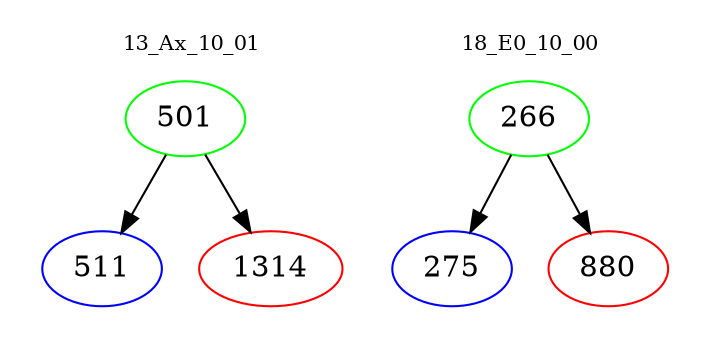 digraph{
subgraph cluster_0 {
color = white
label = "13_Ax_10_01";
fontsize=10;
T0_501 [label="501", color="green"]
T0_501 -> T0_511 [color="black"]
T0_511 [label="511", color="blue"]
T0_501 -> T0_1314 [color="black"]
T0_1314 [label="1314", color="red"]
}
subgraph cluster_1 {
color = white
label = "18_E0_10_00";
fontsize=10;
T1_266 [label="266", color="green"]
T1_266 -> T1_275 [color="black"]
T1_275 [label="275", color="blue"]
T1_266 -> T1_880 [color="black"]
T1_880 [label="880", color="red"]
}
}
